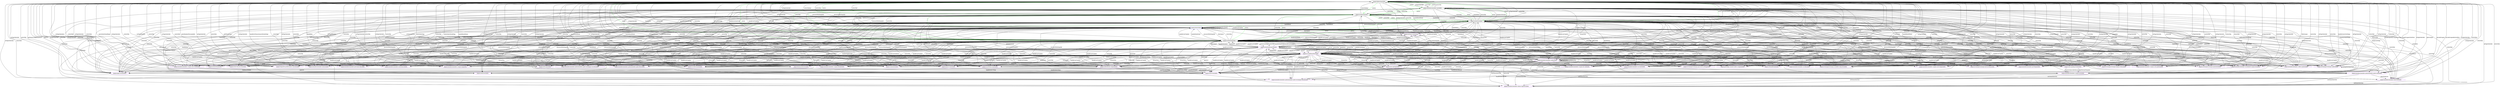 // UI State Transfer Diagram
digraph {
	"/pages/lightshop/index" [label="/pages/lightshop/index"]
	"/pages/member/member-my/index" [label="/pages/member/member-my/index"]
	"/pages/shopmall/index" [label="/pages/shopmall/index"]
	"/pages/orderlist/index" [label="/pages/orderlist/index"]
	"/pages/home/index" [label="/pages/home/index" color=blue shape=rectangle]
	"/pages/orderfood/index" [label="/pages/orderfood/index"]
	"/pages/webview/index" [label="/pages/webview/index" color=purple]
	"/pages/baxia/webview/index" [label="/pages/baxia/webview/index" color=purple]
	"/pages/page-result/index" [label="/pages/page-result/index" color=purple]
	"/pages/comment/index" [label="/pages/comment/index" color=purple]
	"/pages/user-paying-result/index" [label="/pages/user-paying-result/index" color=purple]
	"/pages/orderdetail-coupon/index" [label="/pages/orderdetail-coupon/index" color=purple]
	"/pages/member/member-coupon-bag/index" [label="/pages/member/member-coupon-bag/index" color=purple]
	"/pages/member/member-about/index" [label="/pages/member/member-about/index" color=purple]
	"/pages/member/member-account/index" [label="/pages/member/member-account/index" color=purple]
	"/pages/member/member-assistance/index" [label="/pages/member/member-assistance/index" color=purple]
	"/pages/member/member-coupon-detail/index" [label="/pages/member/member-coupon-detail/index" color=purple]
	"/pages/member/member-coupon-list/index" [label="/pages/member/member-coupon-list/index" color=purple]
	"/pages/member/member-coupon-list-all/index" [label="/pages/member/member-coupon-list-all/index" color=purple]
	"/pages/member/member-eleme-register/index" [label="/pages/member/member-eleme-register/index" color=purple]
	"/pages/member/member-index/index" [label="/pages/member/member-index/index" color=purple]
	"/pages/member/member-item-list/index" [label="/pages/member/member-item-list/index" color=purple]
	"/pages/member/member-personal-info/index" [label="/pages/member/member-personal-info/index" color=purple]
	"/pages/member/member-point/member-point-exchange-detail/index" [label="/pages/member/member-point/member-point-exchange-detail/index" color=purple]
	"/pages/member/member-point/member-point-exchange-records/index" [label="/pages/member/member-point/member-point-exchange-records/index" color=purple]
	"/pages/member/member-point/member-point-flow/index" [label="/pages/member/member-point/member-point-flow/index" color=purple]
	"/pages/member/member-point/member-point-mall/index" [label="/pages/member/member-point/member-point-mall/index" color=purple]
	"/pages/member/member-privilege/index" [label="/pages/member/member-privilege/index" color=purple]
	"/pages/member/member-rectify/index" [label="/pages/member/member-rectify/index" color=purple]
	"/pages/member/member-unclaimed-coupon-list/index" [label="/pages/member/member-unclaimed-coupon-list/index" color=purple]
	"/pages/member/member-coupon-suit-shops/index" [label="/pages/member/member-coupon-suit-shops/index" color=purple]
	"/pages/member/member-coupon-suit-goods/index" [label="/pages/member/member-coupon-suit-goods/index" color=purple]
	"/pages/member/member-coupon-one-click/index" [label="/pages/member/member-coupon-one-click/index" color=purple]
	"/pages/member/member-collect-point/index" [label="/pages/member/member-collect-point/index" color=purple]
	"/pages/recharge/recharge-available-shop-list/index" [label="/pages/recharge/recharge-available-shop-list/index" color=purple]
	"/pages/recharge/recharge-balance-flow/index" [label="/pages/recharge/recharge-balance-flow/index" color=purple]
	"/pages/recharge/recharge-instructions/index" [label="/pages/recharge/recharge-instructions/index" color=purple]
	"/pages/recharge/recharge-password-setting/index" [label="/pages/recharge/recharge-password-setting/index" color=purple]
	"/pages/recharge/recharge-payment/index" [label="/pages/recharge/recharge-payment/index" color=purple]
	"/pages/recharge/recharge-wallet/index" [label="/pages/recharge/recharge-wallet/index" color=purple]
	"/pages/privilege-consult-select-coupon/index" [label="/pages/privilege-consult-select-coupon/index" color=purple]
	"/pages/refunddetail/index" [label="/pages/refunddetail/index" color=purple]
	"/pages/orderdetail/index" [label="/pages/orderdetail/index" color=purple]
	"/pages/store-list/index" [label="/pages/store-list/index" color=purple]
	"/pages/store-list/city-list/index" [label="/pages/store-list/city-list/index" color=purple]
	"/pages/tripartite-preferential-consult/index" [label="/pages/tripartite-preferential-consult/index" color=purple]
	"/pages/payaccount/index" [label="/pages/payaccount/index" color=purple]
	"/pages/zccomfirmorder/index" [label="/pages/zccomfirmorder/index" color=purple]
	"/pages/zcordercheck/index" [label="/pages/zcordercheck/index" color=purple]
	"/pages/orderfood/search/index" [label="/pages/orderfood/search/index" color=purple]
	"/pages/settleaccount/index" [label="/pages/settleaccount/index" color=purple]
	"/pages/zcsettleaccount/index" [label="/pages/zcsettleaccount/index" color=purple]
	"/pages/user-paying/index" [label="/pages/user-paying/index" color=purple]
	"/pages/welcome/index" [label="/pages/welcome/index" color=purple]
	"/pages/lightshop/index" -> "/pages/orderfood/index" [label=switch color=green]
	"/pages/lightshop/index" -> "/pages/shopmall/index" [label=switch color=green]
	"/pages/lightshop/index" -> "/pages/orderlist/index" [label=switch color=green]
	"/pages/lightshop/index" -> "/pages/member/member-my/index" [label=switch color=green]
	"/pages/orderfood/index" -> "/pages/lightshop/index" [label=switch color=green]
	"/pages/orderfood/index" -> "/pages/shopmall/index" [label=switch color=green]
	"/pages/orderfood/index" -> "/pages/orderlist/index" [label=switch color=green]
	"/pages/orderfood/index" -> "/pages/member/member-my/index" [label=switch color=green]
	"/pages/shopmall/index" -> "/pages/lightshop/index" [label=switch color=green]
	"/pages/shopmall/index" -> "/pages/orderfood/index" [label=switch color=green]
	"/pages/shopmall/index" -> "/pages/orderlist/index" [label=switch color=green]
	"/pages/shopmall/index" -> "/pages/member/member-my/index" [label=switch color=green]
	"/pages/orderlist/index" -> "/pages/lightshop/index" [label=switch color=green]
	"/pages/orderlist/index" -> "/pages/orderfood/index" [label=switch color=green]
	"/pages/orderlist/index" -> "/pages/shopmall/index" [label=switch color=green]
	"/pages/orderlist/index" -> "/pages/member/member-my/index" [label=switch color=green]
	"/pages/member/member-my/index" -> "/pages/lightshop/index" [label=switch color=green]
	"/pages/member/member-my/index" -> "/pages/orderfood/index" [label=switch color=green]
	"/pages/member/member-my/index" -> "/pages/shopmall/index" [label=switch color=green]
	"/pages/member/member-my/index" -> "/pages/orderlist/index" [label=switch color=green]
	"/pages/home/index" -> "/pages/lightshop/index" [label=processWithShopInfo]
	"/pages/home/index" -> "/pages/page-result/index" [label=initVersionCompare]
	"/pages/home/index" -> "/pages/page-result/index" [label=startRender]
	"/pages/home/index" -> "/pages/member/member-coupon-suit-goods/index" [label=processWithShopInfo]
	"/pages/home/index" -> "/pages/member/member-about/index" [label=processWithShopInfo]
	"/pages/home/index" -> "/pages/store-list/index" [label=processWithShopInfo]
	"/pages/home/index" -> "/pages/member/member-coupon-one-click/index" [label=processWithShopInfo]
	"/pages/home/index" -> "/pages/recharge/recharge-wallet/index" [label=processWithShopInfo]
	"/pages/home/index" -> "/pages/member/member-coupon-detail/index" [label=processWithShopInfo]
	"/pages/home/index" -> "/pages/member/member-rectify/index" [label=processWithShopInfo]
	"/pages/home/index" -> "/pages/member/member-point/member-point-exchange-detail/index" [label=processWithShopInfo]
	"/pages/home/index" -> "/pages/zcordercheck/index" [label=processWithShopInfo]
	"/pages/home/index" -> "/pages/shopmall/index" [label=processWithShopInfo]
	"/pages/home/index" -> "/pages/baxia/webview/index" [label=processWithShopInfo]
	"/pages/home/index" -> "/pages/webview/index" [label=processWithShopInfo]
	"/pages/home/index" -> "/pages/comment/index" [label=processWithShopInfo]
	"/pages/home/index" -> "/pages/store-list/city-list/index" [label=processWithShopInfo]
	"/pages/home/index" -> "/pages/orderlist/index" [label=processWithShopInfo]
	"/pages/home/index" -> "/pages/payaccount/index" [label=processWithShopInfo]
	"/pages/home/index" -> "/pages/welcome/index" [label=processWithShopInfo]
	"/pages/home/index" -> "/pages/privilege-consult-select-coupon/index" [label=processWithShopInfo]
	"/pages/home/index" -> "/pages/member/member-coupon-list/index" [label=processWithShopInfo]
	"/pages/home/index" -> "/pages/recharge/recharge-balance-flow/index" [label=processWithShopInfo]
	"/pages/home/index" -> "/pages/member/member-coupon-suit-shops/index" [label=processWithShopInfo]
	"/pages/home/index" -> "/pages/lightshop/index" [label=processWithShopInfo]
	"/pages/home/index" -> "/pages/member/member-personal-info/index" [label=processWithShopInfo]
	"/pages/home/index" -> "/pages/member/member-index/index" [label=processWithShopInfo]
	"/pages/home/index" -> "/pages/recharge/recharge-payment/index" [label=processWithShopInfo]
	"/pages/home/index" -> "/pages/page-result/index" [label=processWithShopInfo]
	"/pages/home/index" -> "/pages/zccomfirmorder/index" [label=processWithShopInfo]
	"/pages/home/index" -> "/pages/member/member-assistance/index" [label=processWithShopInfo]
	"/pages/home/index" -> "/pages/home/index" [label=processWithShopInfo]
	"/pages/home/index" -> "/pages/member/member-point/member-point-mall/index" [label=processWithShopInfo]
	"/pages/home/index" -> "/pages/member/member-point/member-point-flow/index" [label=processWithShopInfo]
	"/pages/home/index" -> "/pages/refunddetail/index" [label=processWithShopInfo]
	"/pages/home/index" -> "/pages/member/member-coupon-list-all/index" [label=processWithShopInfo]
	"/pages/home/index" -> "/pages/member/member-coupon-bag/index" [label=processWithShopInfo]
	"/pages/home/index" -> "/pages/member/member-privilege/index" [label=processWithShopInfo]
	"/pages/home/index" -> "/pages/member/member-eleme-register/index" [label=processWithShopInfo]
	"/pages/home/index" -> "/pages/zcsettleaccount/index" [label=processWithShopInfo]
	"/pages/home/index" -> "/pages/member/member-point/member-point-exchange-records/index" [label=processWithShopInfo]
	"/pages/home/index" -> "/pages/member/member-account/index" [label=processWithShopInfo]
	"/pages/home/index" -> "/pages/orderfood/index" [label=processWithShopInfo]
	"/pages/home/index" -> "/pages/recharge/recharge-available-shop-list/index" [label=processWithShopInfo]
	"/pages/home/index" -> "/pages/orderfood/search/index" [label=processWithShopInfo]
	"/pages/home/index" -> "/pages/orderdetail-coupon/index" [label=processWithShopInfo]
	"/pages/home/index" -> "/pages/recharge/recharge-password-setting/index" [label=processWithShopInfo]
	"/pages/home/index" -> "/pages/orderdetail/index" [label=processWithShopInfo]
	"/pages/home/index" -> "/pages/member/member-my/index" [label=processWithShopInfo]
	"/pages/home/index" -> "/pages/member/member-unclaimed-coupon-list/index" [label=processWithShopInfo]
	"/pages/home/index" -> "/pages/member/member-collect-point/index" [label=processWithShopInfo]
	"/pages/home/index" -> "/pages/tripartite-preferential-consult/index" [label=processWithShopInfo]
	"/pages/home/index" -> "/pages/recharge/recharge-instructions/index" [label=processWithShopInfo]
	"/pages/home/index" -> "/pages/member/member-item-list/index" [label=processWithShopInfo]
	"/pages/home/index" -> "/pages/settleaccount/index" [label=processWithShopInfo]
	"/pages/home/index" -> "/pages/user-paying/index" [label=processWithShopInfo]
	"/pages/home/index" -> "/pages/user-paying-result/index" [label=processWithShopInfo]
	"/pages/home/index" -> "/pages/page-result/index" [label=initLoadInfo]
	"/pages/home/index" -> "/pages/page-result/index" [label=beforeProcessWithShopInfo]
	"/pages/home/index" -> "/pages/zcordercheck/index" [label=processWithShopInfo]
	"/pages/home/index" -> "/pages/home/index" [label=startRender]
	"/pages/home/index" -> "/pages/store-list/index" [label=gotoStoreListPage]
	"/pages/home/index" -> "/pages/webview/index" [label=jumpToAgreement]
	"/pages/home/index" -> "/pages/store-list/index" [label=beforeProcessWithShopInfo]
	"/pages/home/index" -> "/pages/home/index" [label=initLoadInfo]
	"/pages/lightshop/index" -> "/pages/member/member-assistance/index" [label=getPhoneAuth]
	"/pages/lightshop/index" -> "/pages/member/member-index/index" [label=gotoMemberIndex]
	"/pages/lightshop/index" -> "/pages/webview/index" [label=openUrl]
	"/pages/lightshop/index" -> "/pages/member/member-personal-info/index" [label=gotoMemberPersonalInfo]
	"/pages/lightshop/index" -> "/pages/lightshop/index" [label=getHomeConfigDataFetch]
	"/pages/lightshop/index" -> "/pages/member/member-coupon-list/index" [label=singalCouponClickView]
	"/pages/lightshop/index" -> "/pages/orderdetail/index" [label=gotoOrderDetailPage]
	"/pages/lightshop/index" -> "/pages/member/member-collect-point/index" [label=handleGoActivityPage]
	"/pages/lightshop/index" -> "/pages/member/member-coupon-suit-goods/index" [label=onTapOrderInfo]
	"/pages/lightshop/index" -> "/pages/member/member-about/index" [label=onTapOrderInfo]
	"/pages/lightshop/index" -> "/pages/store-list/index" [label=onTapOrderInfo]
	"/pages/lightshop/index" -> "/pages/member/member-coupon-one-click/index" [label=onTapOrderInfo]
	"/pages/lightshop/index" -> "/pages/recharge/recharge-wallet/index" [label=onTapOrderInfo]
	"/pages/lightshop/index" -> "/pages/member/member-coupon-detail/index" [label=onTapOrderInfo]
	"/pages/lightshop/index" -> "/pages/member/member-rectify/index" [label=onTapOrderInfo]
	"/pages/lightshop/index" -> "/pages/member/member-point/member-point-exchange-detail/index" [label=onTapOrderInfo]
	"/pages/lightshop/index" -> "/pages/zcordercheck/index" [label=onTapOrderInfo]
	"/pages/lightshop/index" -> "/pages/shopmall/index" [label=onTapOrderInfo]
	"/pages/lightshop/index" -> "/pages/baxia/webview/index" [label=onTapOrderInfo]
	"/pages/lightshop/index" -> "/pages/webview/index" [label=onTapOrderInfo]
	"/pages/lightshop/index" -> "/pages/comment/index" [label=onTapOrderInfo]
	"/pages/lightshop/index" -> "/pages/store-list/city-list/index" [label=onTapOrderInfo]
	"/pages/lightshop/index" -> "/pages/orderlist/index" [label=onTapOrderInfo]
	"/pages/lightshop/index" -> "/pages/payaccount/index" [label=onTapOrderInfo]
	"/pages/lightshop/index" -> "/pages/welcome/index" [label=onTapOrderInfo]
	"/pages/lightshop/index" -> "/pages/privilege-consult-select-coupon/index" [label=onTapOrderInfo]
	"/pages/lightshop/index" -> "/pages/member/member-coupon-list/index" [label=onTapOrderInfo]
	"/pages/lightshop/index" -> "/pages/recharge/recharge-balance-flow/index" [label=onTapOrderInfo]
	"/pages/lightshop/index" -> "/pages/member/member-coupon-suit-shops/index" [label=onTapOrderInfo]
	"/pages/lightshop/index" -> "/pages/lightshop/index" [label=onTapOrderInfo]
	"/pages/lightshop/index" -> "/pages/member/member-personal-info/index" [label=onTapOrderInfo]
	"/pages/lightshop/index" -> "/pages/member/member-index/index" [label=onTapOrderInfo]
	"/pages/lightshop/index" -> "/pages/recharge/recharge-payment/index" [label=onTapOrderInfo]
	"/pages/lightshop/index" -> "/pages/page-result/index" [label=onTapOrderInfo]
	"/pages/lightshop/index" -> "/pages/zccomfirmorder/index" [label=onTapOrderInfo]
	"/pages/lightshop/index" -> "/pages/member/member-assistance/index" [label=onTapOrderInfo]
	"/pages/lightshop/index" -> "/pages/home/index" [label=onTapOrderInfo]
	"/pages/lightshop/index" -> "/pages/member/member-point/member-point-mall/index" [label=onTapOrderInfo]
	"/pages/lightshop/index" -> "/pages/member/member-point/member-point-flow/index" [label=onTapOrderInfo]
	"/pages/lightshop/index" -> "/pages/refunddetail/index" [label=onTapOrderInfo]
	"/pages/lightshop/index" -> "/pages/member/member-coupon-list-all/index" [label=onTapOrderInfo]
	"/pages/lightshop/index" -> "/pages/member/member-coupon-bag/index" [label=onTapOrderInfo]
	"/pages/lightshop/index" -> "/pages/member/member-privilege/index" [label=onTapOrderInfo]
	"/pages/lightshop/index" -> "/pages/member/member-eleme-register/index" [label=onTapOrderInfo]
	"/pages/lightshop/index" -> "/pages/zcsettleaccount/index" [label=onTapOrderInfo]
	"/pages/lightshop/index" -> "/pages/member/member-point/member-point-exchange-records/index" [label=onTapOrderInfo]
	"/pages/lightshop/index" -> "/pages/member/member-account/index" [label=onTapOrderInfo]
	"/pages/lightshop/index" -> "/pages/orderfood/index" [label=onTapOrderInfo]
	"/pages/lightshop/index" -> "/pages/recharge/recharge-available-shop-list/index" [label=onTapOrderInfo]
	"/pages/lightshop/index" -> "/pages/orderfood/search/index" [label=onTapOrderInfo]
	"/pages/lightshop/index" -> "/pages/orderdetail-coupon/index" [label=onTapOrderInfo]
	"/pages/lightshop/index" -> "/pages/recharge/recharge-password-setting/index" [label=onTapOrderInfo]
	"/pages/lightshop/index" -> "/pages/orderdetail/index" [label=onTapOrderInfo]
	"/pages/lightshop/index" -> "/pages/member/member-my/index" [label=onTapOrderInfo]
	"/pages/lightshop/index" -> "/pages/member/member-unclaimed-coupon-list/index" [label=onTapOrderInfo]
	"/pages/lightshop/index" -> "/pages/member/member-collect-point/index" [label=onTapOrderInfo]
	"/pages/lightshop/index" -> "/pages/tripartite-preferential-consult/index" [label=onTapOrderInfo]
	"/pages/lightshop/index" -> "/pages/recharge/recharge-instructions/index" [label=onTapOrderInfo]
	"/pages/lightshop/index" -> "/pages/member/member-item-list/index" [label=onTapOrderInfo]
	"/pages/lightshop/index" -> "/pages/settleaccount/index" [label=onTapOrderInfo]
	"/pages/lightshop/index" -> "/pages/user-paying/index" [label=onTapOrderInfo]
	"/pages/lightshop/index" -> "/pages/user-paying-result/index" [label=onTapOrderInfo]
	"/pages/lightshop/index" -> "/pages/shopmall/index" [label=switchTabbar]
	"/pages/lightshop/index" -> "/pages/lightshop/index" [label=handleReAuthGeo]
	"/pages/lightshop/index" -> "/pages/recharge/recharge-payment/index" [label=toRecharge]
	"/pages/lightshop/index" -> "/pages/member/member-coupon-list/index" [label=gotoCoupon]
	"/pages/lightshop/index" -> "/pages/orderfood/index" [label=handleUse]
	"/pages/lightshop/index" -> "/pages/member/member-coupon-list/index" [label=goLookCoupon]
	"/pages/lightshop/index" -> "/pages/member/member-coupon-list/index" [label=goLookCouponByGetAfter]
	"/pages/lightshop/index" -> "/pages/member/member-index/index" [label=gotoMemberJoin]
	"/pages/lightshop/index" -> "/pages/orderfood/index" [label=onTapOrder]
	"/pages/lightshop/index" -> "/pages/orderfood/index" [label=parseDishDataBefore]
	"/pages/lightshop/index" -> "/pages/zcordercheck/index" [label=gotoOrderPage]
	"/pages/lightshop/index" -> "/pages/member/member-assistance/index" [label=handleGoToAssistanceDetailsPage]
	"/pages/lightshop/index" -> "/pages/lightshop/index" [label=switchTabbar]
	"/pages/lightshop/index" -> "/pages/member/member-coupon-suit-goods/index" [label=switchTab]
	"/pages/lightshop/index" -> "/pages/member/member-about/index" [label=switchTab]
	"/pages/lightshop/index" -> "/pages/store-list/index" [label=switchTab]
	"/pages/lightshop/index" -> "/pages/member/member-coupon-one-click/index" [label=switchTab]
	"/pages/lightshop/index" -> "/pages/recharge/recharge-wallet/index" [label=switchTab]
	"/pages/lightshop/index" -> "/pages/member/member-coupon-detail/index" [label=switchTab]
	"/pages/lightshop/index" -> "/pages/member/member-rectify/index" [label=switchTab]
	"/pages/lightshop/index" -> "/pages/member/member-point/member-point-exchange-detail/index" [label=switchTab]
	"/pages/lightshop/index" -> "/pages/zcordercheck/index" [label=switchTab]
	"/pages/lightshop/index" -> "/pages/shopmall/index" [label=switchTab]
	"/pages/lightshop/index" -> "/pages/baxia/webview/index" [label=switchTab]
	"/pages/lightshop/index" -> "/pages/webview/index" [label=switchTab]
	"/pages/lightshop/index" -> "/pages/comment/index" [label=switchTab]
	"/pages/lightshop/index" -> "/pages/store-list/city-list/index" [label=switchTab]
	"/pages/lightshop/index" -> "/pages/orderlist/index" [label=switchTab]
	"/pages/lightshop/index" -> "/pages/payaccount/index" [label=switchTab]
	"/pages/lightshop/index" -> "/pages/welcome/index" [label=switchTab]
	"/pages/lightshop/index" -> "/pages/privilege-consult-select-coupon/index" [label=switchTab]
	"/pages/lightshop/index" -> "/pages/member/member-coupon-list/index" [label=switchTab]
	"/pages/lightshop/index" -> "/pages/recharge/recharge-balance-flow/index" [label=switchTab]
	"/pages/lightshop/index" -> "/pages/member/member-coupon-suit-shops/index" [label=switchTab]
	"/pages/lightshop/index" -> "/pages/lightshop/index" [label=switchTab]
	"/pages/lightshop/index" -> "/pages/member/member-personal-info/index" [label=switchTab]
	"/pages/lightshop/index" -> "/pages/member/member-index/index" [label=switchTab]
	"/pages/lightshop/index" -> "/pages/recharge/recharge-payment/index" [label=switchTab]
	"/pages/lightshop/index" -> "/pages/page-result/index" [label=switchTab]
	"/pages/lightshop/index" -> "/pages/zccomfirmorder/index" [label=switchTab]
	"/pages/lightshop/index" -> "/pages/member/member-assistance/index" [label=switchTab]
	"/pages/lightshop/index" -> "/pages/home/index" [label=switchTab]
	"/pages/lightshop/index" -> "/pages/member/member-point/member-point-mall/index" [label=switchTab]
	"/pages/lightshop/index" -> "/pages/member/member-point/member-point-flow/index" [label=switchTab]
	"/pages/lightshop/index" -> "/pages/refunddetail/index" [label=switchTab]
	"/pages/lightshop/index" -> "/pages/member/member-coupon-list-all/index" [label=switchTab]
	"/pages/lightshop/index" -> "/pages/member/member-coupon-bag/index" [label=switchTab]
	"/pages/lightshop/index" -> "/pages/member/member-privilege/index" [label=switchTab]
	"/pages/lightshop/index" -> "/pages/member/member-eleme-register/index" [label=switchTab]
	"/pages/lightshop/index" -> "/pages/zcsettleaccount/index" [label=switchTab]
	"/pages/lightshop/index" -> "/pages/member/member-point/member-point-exchange-records/index" [label=switchTab]
	"/pages/lightshop/index" -> "/pages/member/member-account/index" [label=switchTab]
	"/pages/lightshop/index" -> "/pages/orderfood/index" [label=switchTab]
	"/pages/lightshop/index" -> "/pages/recharge/recharge-available-shop-list/index" [label=switchTab]
	"/pages/lightshop/index" -> "/pages/orderfood/search/index" [label=switchTab]
	"/pages/lightshop/index" -> "/pages/orderdetail-coupon/index" [label=switchTab]
	"/pages/lightshop/index" -> "/pages/recharge/recharge-password-setting/index" [label=switchTab]
	"/pages/lightshop/index" -> "/pages/orderdetail/index" [label=switchTab]
	"/pages/lightshop/index" -> "/pages/member/member-my/index" [label=switchTab]
	"/pages/lightshop/index" -> "/pages/member/member-unclaimed-coupon-list/index" [label=switchTab]
	"/pages/lightshop/index" -> "/pages/member/member-collect-point/index" [label=switchTab]
	"/pages/lightshop/index" -> "/pages/tripartite-preferential-consult/index" [label=switchTab]
	"/pages/lightshop/index" -> "/pages/recharge/recharge-instructions/index" [label=switchTab]
	"/pages/lightshop/index" -> "/pages/member/member-item-list/index" [label=switchTab]
	"/pages/lightshop/index" -> "/pages/settleaccount/index" [label=switchTab]
	"/pages/lightshop/index" -> "/pages/user-paying/index" [label=switchTab]
	"/pages/lightshop/index" -> "/pages/user-paying-result/index" [label=switchTab]
	"/pages/lightshop/index" -> "/pages/member/member-coupon-list/index" [label=handleOpenMyCouponListPage]
	"/pages/lightshop/index" -> "/pages/page-result/index" [label=getHomeConfigDataFetch]
	"/pages/lightshop/index" -> "/pages/zcordercheck/index" [label=gotoOrderDetailPage]
	"/pages/lightshop/index" -> "/pages/orderfood/index" [label=gotoOrderPage]
	"/pages/lightshop/index" -> "/pages/store-list/index" [label=gotoShopList]
	"/pages/lightshop/index" -> "/pages/member/member-coupon-bag/index" [label=handleBuy]
	"/pages/lightshop/index" -> "/pages/orderfood/index" [label=handleGoOrderFood]
	"/pages/orderfood/index" -> "/pages/settleaccount/index" [label=navigateToSettleAccount]
	"/pages/orderfood/index" -> "/pages/orderfood/index" [label=handleSkuDetail]
	"/pages/orderfood/index" -> "/pages/orderfood/index" [label=refresh]
	"/pages/orderfood/index" -> "/pages/webview/index" [label=openUrl]
	"/pages/orderfood/index" -> "/pages/store-list/index" [label=handleSelectShop]
	"/pages/orderfood/index" -> "/pages/member/member-coupon-suit-goods/index" [label=handleCartUpdate]
	"/pages/orderfood/index" -> "/pages/member/member-about/index" [label=handleCartUpdate]
	"/pages/orderfood/index" -> "/pages/store-list/index" [label=handleCartUpdate]
	"/pages/orderfood/index" -> "/pages/member/member-coupon-one-click/index" [label=handleCartUpdate]
	"/pages/orderfood/index" -> "/pages/recharge/recharge-wallet/index" [label=handleCartUpdate]
	"/pages/orderfood/index" -> "/pages/member/member-coupon-detail/index" [label=handleCartUpdate]
	"/pages/orderfood/index" -> "/pages/member/member-rectify/index" [label=handleCartUpdate]
	"/pages/orderfood/index" -> "/pages/member/member-point/member-point-exchange-detail/index" [label=handleCartUpdate]
	"/pages/orderfood/index" -> "/pages/zcordercheck/index" [label=handleCartUpdate]
	"/pages/orderfood/index" -> "/pages/shopmall/index" [label=handleCartUpdate]
	"/pages/orderfood/index" -> "/pages/baxia/webview/index" [label=handleCartUpdate]
	"/pages/orderfood/index" -> "/pages/webview/index" [label=handleCartUpdate]
	"/pages/orderfood/index" -> "/pages/comment/index" [label=handleCartUpdate]
	"/pages/orderfood/index" -> "/pages/store-list/city-list/index" [label=handleCartUpdate]
	"/pages/orderfood/index" -> "/pages/orderlist/index" [label=handleCartUpdate]
	"/pages/orderfood/index" -> "/pages/payaccount/index" [label=handleCartUpdate]
	"/pages/orderfood/index" -> "/pages/welcome/index" [label=handleCartUpdate]
	"/pages/orderfood/index" -> "/pages/privilege-consult-select-coupon/index" [label=handleCartUpdate]
	"/pages/orderfood/index" -> "/pages/member/member-coupon-list/index" [label=handleCartUpdate]
	"/pages/orderfood/index" -> "/pages/recharge/recharge-balance-flow/index" [label=handleCartUpdate]
	"/pages/orderfood/index" -> "/pages/member/member-coupon-suit-shops/index" [label=handleCartUpdate]
	"/pages/orderfood/index" -> "/pages/lightshop/index" [label=handleCartUpdate]
	"/pages/orderfood/index" -> "/pages/member/member-personal-info/index" [label=handleCartUpdate]
	"/pages/orderfood/index" -> "/pages/member/member-index/index" [label=handleCartUpdate]
	"/pages/orderfood/index" -> "/pages/recharge/recharge-payment/index" [label=handleCartUpdate]
	"/pages/orderfood/index" -> "/pages/page-result/index" [label=handleCartUpdate]
	"/pages/orderfood/index" -> "/pages/zccomfirmorder/index" [label=handleCartUpdate]
	"/pages/orderfood/index" -> "/pages/member/member-assistance/index" [label=handleCartUpdate]
	"/pages/orderfood/index" -> "/pages/home/index" [label=handleCartUpdate]
	"/pages/orderfood/index" -> "/pages/member/member-point/member-point-mall/index" [label=handleCartUpdate]
	"/pages/orderfood/index" -> "/pages/member/member-point/member-point-flow/index" [label=handleCartUpdate]
	"/pages/orderfood/index" -> "/pages/refunddetail/index" [label=handleCartUpdate]
	"/pages/orderfood/index" -> "/pages/member/member-coupon-list-all/index" [label=handleCartUpdate]
	"/pages/orderfood/index" -> "/pages/member/member-coupon-bag/index" [label=handleCartUpdate]
	"/pages/orderfood/index" -> "/pages/member/member-privilege/index" [label=handleCartUpdate]
	"/pages/orderfood/index" -> "/pages/member/member-eleme-register/index" [label=handleCartUpdate]
	"/pages/orderfood/index" -> "/pages/zcsettleaccount/index" [label=handleCartUpdate]
	"/pages/orderfood/index" -> "/pages/member/member-point/member-point-exchange-records/index" [label=handleCartUpdate]
	"/pages/orderfood/index" -> "/pages/member/member-account/index" [label=handleCartUpdate]
	"/pages/orderfood/index" -> "/pages/orderfood/index" [label=handleCartUpdate]
	"/pages/orderfood/index" -> "/pages/recharge/recharge-available-shop-list/index" [label=handleCartUpdate]
	"/pages/orderfood/index" -> "/pages/orderfood/search/index" [label=handleCartUpdate]
	"/pages/orderfood/index" -> "/pages/orderdetail-coupon/index" [label=handleCartUpdate]
	"/pages/orderfood/index" -> "/pages/recharge/recharge-password-setting/index" [label=handleCartUpdate]
	"/pages/orderfood/index" -> "/pages/orderdetail/index" [label=handleCartUpdate]
	"/pages/orderfood/index" -> "/pages/member/member-my/index" [label=handleCartUpdate]
	"/pages/orderfood/index" -> "/pages/member/member-unclaimed-coupon-list/index" [label=handleCartUpdate]
	"/pages/orderfood/index" -> "/pages/member/member-collect-point/index" [label=handleCartUpdate]
	"/pages/orderfood/index" -> "/pages/tripartite-preferential-consult/index" [label=handleCartUpdate]
	"/pages/orderfood/index" -> "/pages/recharge/recharge-instructions/index" [label=handleCartUpdate]
	"/pages/orderfood/index" -> "/pages/member/member-item-list/index" [label=handleCartUpdate]
	"/pages/orderfood/index" -> "/pages/settleaccount/index" [label=handleCartUpdate]
	"/pages/orderfood/index" -> "/pages/user-paying/index" [label=handleCartUpdate]
	"/pages/orderfood/index" -> "/pages/user-paying-result/index" [label=handleCartUpdate]
	"/pages/orderfood/index" -> "/pages/zccomfirmorder/index" [label=handelCartOrdered]
	"/pages/orderfood/index" -> "/pages/zccomfirmorder/index" [label=succes]
	"/pages/orderfood/index" -> "/pages/member/member-coupon-list/index" [label=handleToCouponCard]
	"/pages/orderfood/index" -> "/pages/member/member-coupon-list/index" [label=handleGetCoupon]
	"/pages/orderfood/index" -> "/pages/home/index" [label=showSpecs]
	"/pages/orderfood/index" -> "/pages/orderfood/search/index" [label=goToSearchPage]
	"/pages/orderfood/index" -> "/pages/zcordercheck/index" [label=handleToggleOrder]
	"/pages/orderfood/index" -> "/pages/store-list/index" [label=chooseOther]
	"/pages/orderfood/index" -> "/pages/member/member-coupon-list/index" [label=jumpToCouponListPage]
	"/pages/orderfood/index" -> "/pages/orderfood/index" [label=showSpecs]
	"/pages/orderfood/index" -> "/pages/orderfood/index" [label=handleToSubmit]
	"/pages/orderfood/index" -> "/pages/member/member-coupon-suit-goods/index" [label=switchTab]
	"/pages/orderfood/index" -> "/pages/member/member-about/index" [label=switchTab]
	"/pages/orderfood/index" -> "/pages/store-list/index" [label=switchTab]
	"/pages/orderfood/index" -> "/pages/member/member-coupon-one-click/index" [label=switchTab]
	"/pages/orderfood/index" -> "/pages/recharge/recharge-wallet/index" [label=switchTab]
	"/pages/orderfood/index" -> "/pages/member/member-coupon-detail/index" [label=switchTab]
	"/pages/orderfood/index" -> "/pages/member/member-rectify/index" [label=switchTab]
	"/pages/orderfood/index" -> "/pages/member/member-point/member-point-exchange-detail/index" [label=switchTab]
	"/pages/orderfood/index" -> "/pages/zcordercheck/index" [label=switchTab]
	"/pages/orderfood/index" -> "/pages/shopmall/index" [label=switchTab]
	"/pages/orderfood/index" -> "/pages/baxia/webview/index" [label=switchTab]
	"/pages/orderfood/index" -> "/pages/webview/index" [label=switchTab]
	"/pages/orderfood/index" -> "/pages/comment/index" [label=switchTab]
	"/pages/orderfood/index" -> "/pages/store-list/city-list/index" [label=switchTab]
	"/pages/orderfood/index" -> "/pages/orderlist/index" [label=switchTab]
	"/pages/orderfood/index" -> "/pages/payaccount/index" [label=switchTab]
	"/pages/orderfood/index" -> "/pages/welcome/index" [label=switchTab]
	"/pages/orderfood/index" -> "/pages/privilege-consult-select-coupon/index" [label=switchTab]
	"/pages/orderfood/index" -> "/pages/member/member-coupon-list/index" [label=switchTab]
	"/pages/orderfood/index" -> "/pages/recharge/recharge-balance-flow/index" [label=switchTab]
	"/pages/orderfood/index" -> "/pages/member/member-coupon-suit-shops/index" [label=switchTab]
	"/pages/orderfood/index" -> "/pages/lightshop/index" [label=switchTab]
	"/pages/orderfood/index" -> "/pages/member/member-personal-info/index" [label=switchTab]
	"/pages/orderfood/index" -> "/pages/member/member-index/index" [label=switchTab]
	"/pages/orderfood/index" -> "/pages/recharge/recharge-payment/index" [label=switchTab]
	"/pages/orderfood/index" -> "/pages/page-result/index" [label=switchTab]
	"/pages/orderfood/index" -> "/pages/zccomfirmorder/index" [label=switchTab]
	"/pages/orderfood/index" -> "/pages/member/member-assistance/index" [label=switchTab]
	"/pages/orderfood/index" -> "/pages/home/index" [label=switchTab]
	"/pages/orderfood/index" -> "/pages/member/member-point/member-point-mall/index" [label=switchTab]
	"/pages/orderfood/index" -> "/pages/member/member-point/member-point-flow/index" [label=switchTab]
	"/pages/orderfood/index" -> "/pages/refunddetail/index" [label=switchTab]
	"/pages/orderfood/index" -> "/pages/member/member-coupon-list-all/index" [label=switchTab]
	"/pages/orderfood/index" -> "/pages/member/member-coupon-bag/index" [label=switchTab]
	"/pages/orderfood/index" -> "/pages/member/member-privilege/index" [label=switchTab]
	"/pages/orderfood/index" -> "/pages/member/member-eleme-register/index" [label=switchTab]
	"/pages/orderfood/index" -> "/pages/zcsettleaccount/index" [label=switchTab]
	"/pages/orderfood/index" -> "/pages/member/member-point/member-point-exchange-records/index" [label=switchTab]
	"/pages/orderfood/index" -> "/pages/member/member-account/index" [label=switchTab]
	"/pages/orderfood/index" -> "/pages/orderfood/index" [label=switchTab]
	"/pages/orderfood/index" -> "/pages/recharge/recharge-available-shop-list/index" [label=switchTab]
	"/pages/orderfood/index" -> "/pages/orderfood/search/index" [label=switchTab]
	"/pages/orderfood/index" -> "/pages/orderdetail-coupon/index" [label=switchTab]
	"/pages/orderfood/index" -> "/pages/recharge/recharge-password-setting/index" [label=switchTab]
	"/pages/orderfood/index" -> "/pages/orderdetail/index" [label=switchTab]
	"/pages/orderfood/index" -> "/pages/member/member-my/index" [label=switchTab]
	"/pages/orderfood/index" -> "/pages/member/member-unclaimed-coupon-list/index" [label=switchTab]
	"/pages/orderfood/index" -> "/pages/member/member-collect-point/index" [label=switchTab]
	"/pages/orderfood/index" -> "/pages/tripartite-preferential-consult/index" [label=switchTab]
	"/pages/orderfood/index" -> "/pages/recharge/recharge-instructions/index" [label=switchTab]
	"/pages/orderfood/index" -> "/pages/member/member-item-list/index" [label=switchTab]
	"/pages/orderfood/index" -> "/pages/settleaccount/index" [label=switchTab]
	"/pages/orderfood/index" -> "/pages/user-paying/index" [label=switchTab]
	"/pages/orderfood/index" -> "/pages/user-paying-result/index" [label=switchTab]
	"/pages/orderfood/index" -> "/pages/zcordercheck/index" [label=handelCartOrdered]
	"/pages/orderfood/index" -> "/pages/home/index" [label=handleSkuDetail]
	"/pages/orderfood/index" -> "/pages/lightshop/index" [label=handleBackHome]
	"/pages/orderfood/index" -> "/pages/orderfood/index" [label=handleOk]
	"/pages/orderfood/index" -> "/pages/orderfood/index" [label=handleCloseSpecs]
	"/pages/orderfood/index" -> "/pages/member/member-coupon-list/index" [label=parseCouponInfo]
	"/pages/orderlist/index" -> "/pages/lightshop/index" [label=goOrderDetail]
	"/pages/orderlist/index" -> "/pages/store-list/index" [label=handleSelectShop]
	"/pages/orderlist/index" -> "/pages/orderfood/index" [label=addMoreFood]
	"/pages/orderlist/index" -> "/pages/zcsettleaccount/index" [label=calcOrder]
	"/pages/orderlist/index" -> "/pages/orderfood/index" [label=handleEmptyButton]
	"/pages/orderlist/index" -> "/pages/zcordercheck/index" [label=goOrderDetail]
	"/pages/orderlist/index" -> "/pages/orderdetail/index" [label=handleOrderStatus]
	"/pages/orderlist/index" -> "/pages/lightshop/index" [label=addMoreFood]
	"/pages/orderlist/index" -> "/pages/member/member-coupon-suit-goods/index" [label=handleBack]
	"/pages/orderlist/index" -> "/pages/member/member-about/index" [label=handleBack]
	"/pages/orderlist/index" -> "/pages/store-list/index" [label=handleBack]
	"/pages/orderlist/index" -> "/pages/member/member-coupon-one-click/index" [label=handleBack]
	"/pages/orderlist/index" -> "/pages/recharge/recharge-wallet/index" [label=handleBack]
	"/pages/orderlist/index" -> "/pages/member/member-coupon-detail/index" [label=handleBack]
	"/pages/orderlist/index" -> "/pages/member/member-rectify/index" [label=handleBack]
	"/pages/orderlist/index" -> "/pages/member/member-point/member-point-exchange-detail/index" [label=handleBack]
	"/pages/orderlist/index" -> "/pages/zcordercheck/index" [label=handleBack]
	"/pages/orderlist/index" -> "/pages/shopmall/index" [label=handleBack]
	"/pages/orderlist/index" -> "/pages/baxia/webview/index" [label=handleBack]
	"/pages/orderlist/index" -> "/pages/webview/index" [label=handleBack]
	"/pages/orderlist/index" -> "/pages/comment/index" [label=handleBack]
	"/pages/orderlist/index" -> "/pages/store-list/city-list/index" [label=handleBack]
	"/pages/orderlist/index" -> "/pages/orderlist/index" [label=handleBack]
	"/pages/orderlist/index" -> "/pages/payaccount/index" [label=handleBack]
	"/pages/orderlist/index" -> "/pages/welcome/index" [label=handleBack]
	"/pages/orderlist/index" -> "/pages/privilege-consult-select-coupon/index" [label=handleBack]
	"/pages/orderlist/index" -> "/pages/member/member-coupon-list/index" [label=handleBack]
	"/pages/orderlist/index" -> "/pages/recharge/recharge-balance-flow/index" [label=handleBack]
	"/pages/orderlist/index" -> "/pages/member/member-coupon-suit-shops/index" [label=handleBack]
	"/pages/orderlist/index" -> "/pages/lightshop/index" [label=handleBack]
	"/pages/orderlist/index" -> "/pages/member/member-personal-info/index" [label=handleBack]
	"/pages/orderlist/index" -> "/pages/member/member-index/index" [label=handleBack]
	"/pages/orderlist/index" -> "/pages/recharge/recharge-payment/index" [label=handleBack]
	"/pages/orderlist/index" -> "/pages/page-result/index" [label=handleBack]
	"/pages/orderlist/index" -> "/pages/zccomfirmorder/index" [label=handleBack]
	"/pages/orderlist/index" -> "/pages/member/member-assistance/index" [label=handleBack]
	"/pages/orderlist/index" -> "/pages/home/index" [label=handleBack]
	"/pages/orderlist/index" -> "/pages/member/member-point/member-point-mall/index" [label=handleBack]
	"/pages/orderlist/index" -> "/pages/member/member-point/member-point-flow/index" [label=handleBack]
	"/pages/orderlist/index" -> "/pages/refunddetail/index" [label=handleBack]
	"/pages/orderlist/index" -> "/pages/member/member-coupon-list-all/index" [label=handleBack]
	"/pages/orderlist/index" -> "/pages/member/member-coupon-bag/index" [label=handleBack]
	"/pages/orderlist/index" -> "/pages/member/member-privilege/index" [label=handleBack]
	"/pages/orderlist/index" -> "/pages/member/member-eleme-register/index" [label=handleBack]
	"/pages/orderlist/index" -> "/pages/zcsettleaccount/index" [label=handleBack]
	"/pages/orderlist/index" -> "/pages/member/member-point/member-point-exchange-records/index" [label=handleBack]
	"/pages/orderlist/index" -> "/pages/member/member-account/index" [label=handleBack]
	"/pages/orderlist/index" -> "/pages/orderfood/index" [label=handleBack]
	"/pages/orderlist/index" -> "/pages/recharge/recharge-available-shop-list/index" [label=handleBack]
	"/pages/orderlist/index" -> "/pages/orderfood/search/index" [label=handleBack]
	"/pages/orderlist/index" -> "/pages/orderdetail-coupon/index" [label=handleBack]
	"/pages/orderlist/index" -> "/pages/recharge/recharge-password-setting/index" [label=handleBack]
	"/pages/orderlist/index" -> "/pages/orderdetail/index" [label=handleBack]
	"/pages/orderlist/index" -> "/pages/member/member-my/index" [label=handleBack]
	"/pages/orderlist/index" -> "/pages/member/member-unclaimed-coupon-list/index" [label=handleBack]
	"/pages/orderlist/index" -> "/pages/member/member-collect-point/index" [label=handleBack]
	"/pages/orderlist/index" -> "/pages/tripartite-preferential-consult/index" [label=handleBack]
	"/pages/orderlist/index" -> "/pages/recharge/recharge-instructions/index" [label=handleBack]
	"/pages/orderlist/index" -> "/pages/member/member-item-list/index" [label=handleBack]
	"/pages/orderlist/index" -> "/pages/settleaccount/index" [label=handleBack]
	"/pages/orderlist/index" -> "/pages/user-paying/index" [label=handleBack]
	"/pages/orderlist/index" -> "/pages/user-paying-result/index" [label=handleBack]
	"/pages/orderlist/index" -> "/pages/orderdetail-coupon/index" [label=goOrderDetail]
	"/pages/orderlist/index" -> "/pages/page-result/index" [label=getOrderList]
	"/pages/orderlist/index" -> "/pages/member/member-coupon-suit-goods/index" [label=switchTab]
	"/pages/orderlist/index" -> "/pages/member/member-about/index" [label=switchTab]
	"/pages/orderlist/index" -> "/pages/store-list/index" [label=switchTab]
	"/pages/orderlist/index" -> "/pages/member/member-coupon-one-click/index" [label=switchTab]
	"/pages/orderlist/index" -> "/pages/recharge/recharge-wallet/index" [label=switchTab]
	"/pages/orderlist/index" -> "/pages/member/member-coupon-detail/index" [label=switchTab]
	"/pages/orderlist/index" -> "/pages/member/member-rectify/index" [label=switchTab]
	"/pages/orderlist/index" -> "/pages/member/member-point/member-point-exchange-detail/index" [label=switchTab]
	"/pages/orderlist/index" -> "/pages/zcordercheck/index" [label=switchTab]
	"/pages/orderlist/index" -> "/pages/shopmall/index" [label=switchTab]
	"/pages/orderlist/index" -> "/pages/baxia/webview/index" [label=switchTab]
	"/pages/orderlist/index" -> "/pages/webview/index" [label=switchTab]
	"/pages/orderlist/index" -> "/pages/comment/index" [label=switchTab]
	"/pages/orderlist/index" -> "/pages/store-list/city-list/index" [label=switchTab]
	"/pages/orderlist/index" -> "/pages/orderlist/index" [label=switchTab]
	"/pages/orderlist/index" -> "/pages/payaccount/index" [label=switchTab]
	"/pages/orderlist/index" -> "/pages/welcome/index" [label=switchTab]
	"/pages/orderlist/index" -> "/pages/privilege-consult-select-coupon/index" [label=switchTab]
	"/pages/orderlist/index" -> "/pages/member/member-coupon-list/index" [label=switchTab]
	"/pages/orderlist/index" -> "/pages/recharge/recharge-balance-flow/index" [label=switchTab]
	"/pages/orderlist/index" -> "/pages/member/member-coupon-suit-shops/index" [label=switchTab]
	"/pages/orderlist/index" -> "/pages/lightshop/index" [label=switchTab]
	"/pages/orderlist/index" -> "/pages/member/member-personal-info/index" [label=switchTab]
	"/pages/orderlist/index" -> "/pages/member/member-index/index" [label=switchTab]
	"/pages/orderlist/index" -> "/pages/recharge/recharge-payment/index" [label=switchTab]
	"/pages/orderlist/index" -> "/pages/page-result/index" [label=switchTab]
	"/pages/orderlist/index" -> "/pages/zccomfirmorder/index" [label=switchTab]
	"/pages/orderlist/index" -> "/pages/member/member-assistance/index" [label=switchTab]
	"/pages/orderlist/index" -> "/pages/home/index" [label=switchTab]
	"/pages/orderlist/index" -> "/pages/member/member-point/member-point-mall/index" [label=switchTab]
	"/pages/orderlist/index" -> "/pages/member/member-point/member-point-flow/index" [label=switchTab]
	"/pages/orderlist/index" -> "/pages/refunddetail/index" [label=switchTab]
	"/pages/orderlist/index" -> "/pages/member/member-coupon-list-all/index" [label=switchTab]
	"/pages/orderlist/index" -> "/pages/member/member-coupon-bag/index" [label=switchTab]
	"/pages/orderlist/index" -> "/pages/member/member-privilege/index" [label=switchTab]
	"/pages/orderlist/index" -> "/pages/member/member-eleme-register/index" [label=switchTab]
	"/pages/orderlist/index" -> "/pages/zcsettleaccount/index" [label=switchTab]
	"/pages/orderlist/index" -> "/pages/member/member-point/member-point-exchange-records/index" [label=switchTab]
	"/pages/orderlist/index" -> "/pages/member/member-account/index" [label=switchTab]
	"/pages/orderlist/index" -> "/pages/orderfood/index" [label=switchTab]
	"/pages/orderlist/index" -> "/pages/recharge/recharge-available-shop-list/index" [label=switchTab]
	"/pages/orderlist/index" -> "/pages/orderfood/search/index" [label=switchTab]
	"/pages/orderlist/index" -> "/pages/orderdetail-coupon/index" [label=switchTab]
	"/pages/orderlist/index" -> "/pages/recharge/recharge-password-setting/index" [label=switchTab]
	"/pages/orderlist/index" -> "/pages/orderdetail/index" [label=switchTab]
	"/pages/orderlist/index" -> "/pages/member/member-my/index" [label=switchTab]
	"/pages/orderlist/index" -> "/pages/member/member-unclaimed-coupon-list/index" [label=switchTab]
	"/pages/orderlist/index" -> "/pages/member/member-collect-point/index" [label=switchTab]
	"/pages/orderlist/index" -> "/pages/tripartite-preferential-consult/index" [label=switchTab]
	"/pages/orderlist/index" -> "/pages/recharge/recharge-instructions/index" [label=switchTab]
	"/pages/orderlist/index" -> "/pages/member/member-item-list/index" [label=switchTab]
	"/pages/orderlist/index" -> "/pages/settleaccount/index" [label=switchTab]
	"/pages/orderlist/index" -> "/pages/user-paying/index" [label=switchTab]
	"/pages/orderlist/index" -> "/pages/user-paying-result/index" [label=switchTab]
	"/pages/orderlist/index" -> "/pages/lightshop/index" [label=handleBackHome]
	"/pages/orderlist/index" -> "/pages/lightshop/index" [label=calcOrder]
	"/pages/orderlist/index" -> "/pages/home/index" [label=handleBack]
	"/pages/orderlist/index" -> "/pages/orderdetail/index" [label=goOrderDetail]
	"/pages/shopmall/index" -> "/pages/member/member-coupon-suit-goods/index" [label=switchTab]
	"/pages/shopmall/index" -> "/pages/member/member-about/index" [label=switchTab]
	"/pages/shopmall/index" -> "/pages/store-list/index" [label=switchTab]
	"/pages/shopmall/index" -> "/pages/member/member-coupon-one-click/index" [label=switchTab]
	"/pages/shopmall/index" -> "/pages/recharge/recharge-wallet/index" [label=switchTab]
	"/pages/shopmall/index" -> "/pages/member/member-coupon-detail/index" [label=switchTab]
	"/pages/shopmall/index" -> "/pages/member/member-rectify/index" [label=switchTab]
	"/pages/shopmall/index" -> "/pages/member/member-point/member-point-exchange-detail/index" [label=switchTab]
	"/pages/shopmall/index" -> "/pages/zcordercheck/index" [label=switchTab]
	"/pages/shopmall/index" -> "/pages/shopmall/index" [label=switchTab]
	"/pages/shopmall/index" -> "/pages/baxia/webview/index" [label=switchTab]
	"/pages/shopmall/index" -> "/pages/webview/index" [label=switchTab]
	"/pages/shopmall/index" -> "/pages/comment/index" [label=switchTab]
	"/pages/shopmall/index" -> "/pages/store-list/city-list/index" [label=switchTab]
	"/pages/shopmall/index" -> "/pages/orderlist/index" [label=switchTab]
	"/pages/shopmall/index" -> "/pages/payaccount/index" [label=switchTab]
	"/pages/shopmall/index" -> "/pages/welcome/index" [label=switchTab]
	"/pages/shopmall/index" -> "/pages/privilege-consult-select-coupon/index" [label=switchTab]
	"/pages/shopmall/index" -> "/pages/member/member-coupon-list/index" [label=switchTab]
	"/pages/shopmall/index" -> "/pages/recharge/recharge-balance-flow/index" [label=switchTab]
	"/pages/shopmall/index" -> "/pages/member/member-coupon-suit-shops/index" [label=switchTab]
	"/pages/shopmall/index" -> "/pages/lightshop/index" [label=switchTab]
	"/pages/shopmall/index" -> "/pages/member/member-personal-info/index" [label=switchTab]
	"/pages/shopmall/index" -> "/pages/member/member-index/index" [label=switchTab]
	"/pages/shopmall/index" -> "/pages/recharge/recharge-payment/index" [label=switchTab]
	"/pages/shopmall/index" -> "/pages/page-result/index" [label=switchTab]
	"/pages/shopmall/index" -> "/pages/zccomfirmorder/index" [label=switchTab]
	"/pages/shopmall/index" -> "/pages/member/member-assistance/index" [label=switchTab]
	"/pages/shopmall/index" -> "/pages/home/index" [label=switchTab]
	"/pages/shopmall/index" -> "/pages/member/member-point/member-point-mall/index" [label=switchTab]
	"/pages/shopmall/index" -> "/pages/member/member-point/member-point-flow/index" [label=switchTab]
	"/pages/shopmall/index" -> "/pages/refunddetail/index" [label=switchTab]
	"/pages/shopmall/index" -> "/pages/member/member-coupon-list-all/index" [label=switchTab]
	"/pages/shopmall/index" -> "/pages/member/member-coupon-bag/index" [label=switchTab]
	"/pages/shopmall/index" -> "/pages/member/member-privilege/index" [label=switchTab]
	"/pages/shopmall/index" -> "/pages/member/member-eleme-register/index" [label=switchTab]
	"/pages/shopmall/index" -> "/pages/zcsettleaccount/index" [label=switchTab]
	"/pages/shopmall/index" -> "/pages/member/member-point/member-point-exchange-records/index" [label=switchTab]
	"/pages/shopmall/index" -> "/pages/member/member-account/index" [label=switchTab]
	"/pages/shopmall/index" -> "/pages/orderfood/index" [label=switchTab]
	"/pages/shopmall/index" -> "/pages/recharge/recharge-available-shop-list/index" [label=switchTab]
	"/pages/shopmall/index" -> "/pages/orderfood/search/index" [label=switchTab]
	"/pages/shopmall/index" -> "/pages/orderdetail-coupon/index" [label=switchTab]
	"/pages/shopmall/index" -> "/pages/recharge/recharge-password-setting/index" [label=switchTab]
	"/pages/shopmall/index" -> "/pages/orderdetail/index" [label=switchTab]
	"/pages/shopmall/index" -> "/pages/member/member-my/index" [label=switchTab]
	"/pages/shopmall/index" -> "/pages/member/member-unclaimed-coupon-list/index" [label=switchTab]
	"/pages/shopmall/index" -> "/pages/member/member-collect-point/index" [label=switchTab]
	"/pages/shopmall/index" -> "/pages/tripartite-preferential-consult/index" [label=switchTab]
	"/pages/shopmall/index" -> "/pages/recharge/recharge-instructions/index" [label=switchTab]
	"/pages/shopmall/index" -> "/pages/member/member-item-list/index" [label=switchTab]
	"/pages/shopmall/index" -> "/pages/settleaccount/index" [label=switchTab]
	"/pages/shopmall/index" -> "/pages/user-paying/index" [label=switchTab]
	"/pages/shopmall/index" -> "/pages/user-paying-result/index" [label=switchTab]
	"/pages/shopmall/index" -> "/pages/shopmall/index" [label=getGoodsList]
	"/pages/shopmall/index" -> "/pages/shopmall/index" [label=switchTabbar]
	"/pages/shopmall/index" -> "/pages/lightshop/index" [label=switchTabbar]
	"/pages/shopmall/index" -> "/pages/page-result/index" [label=getGoodsList]
	"/pages/member/member-my/index" -> "/pages/member/member-point/member-point-mall/index" [label=JumpScorePage]
	"/pages/member/member-my/index" -> "/pages/member/member-about/index" [label=showAboutView]
	"/pages/member/member-my/index" -> "/pages/orderlist/index" [label=handleGoToOrder]
	"/pages/member/member-my/index" -> "/pages/page-result/index" [label=getMeberCenterQuery]
	"/pages/member/member-my/index" -> "/pages/member/member-coupon-list/index" [label=handleMoreClick]
	"/pages/member/member-my/index" -> "/pages/member/member-assistance/index" [label=goToAssistancePage]
	"/pages/member/member-my/index" -> "/pages/member/member-coupon-suit-goods/index" [label=switchTab]
	"/pages/member/member-my/index" -> "/pages/member/member-about/index" [label=switchTab]
	"/pages/member/member-my/index" -> "/pages/store-list/index" [label=switchTab]
	"/pages/member/member-my/index" -> "/pages/member/member-coupon-one-click/index" [label=switchTab]
	"/pages/member/member-my/index" -> "/pages/recharge/recharge-wallet/index" [label=switchTab]
	"/pages/member/member-my/index" -> "/pages/member/member-coupon-detail/index" [label=switchTab]
	"/pages/member/member-my/index" -> "/pages/member/member-rectify/index" [label=switchTab]
	"/pages/member/member-my/index" -> "/pages/member/member-point/member-point-exchange-detail/index" [label=switchTab]
	"/pages/member/member-my/index" -> "/pages/zcordercheck/index" [label=switchTab]
	"/pages/member/member-my/index" -> "/pages/shopmall/index" [label=switchTab]
	"/pages/member/member-my/index" -> "/pages/baxia/webview/index" [label=switchTab]
	"/pages/member/member-my/index" -> "/pages/webview/index" [label=switchTab]
	"/pages/member/member-my/index" -> "/pages/comment/index" [label=switchTab]
	"/pages/member/member-my/index" -> "/pages/store-list/city-list/index" [label=switchTab]
	"/pages/member/member-my/index" -> "/pages/orderlist/index" [label=switchTab]
	"/pages/member/member-my/index" -> "/pages/payaccount/index" [label=switchTab]
	"/pages/member/member-my/index" -> "/pages/welcome/index" [label=switchTab]
	"/pages/member/member-my/index" -> "/pages/privilege-consult-select-coupon/index" [label=switchTab]
	"/pages/member/member-my/index" -> "/pages/member/member-coupon-list/index" [label=switchTab]
	"/pages/member/member-my/index" -> "/pages/recharge/recharge-balance-flow/index" [label=switchTab]
	"/pages/member/member-my/index" -> "/pages/member/member-coupon-suit-shops/index" [label=switchTab]
	"/pages/member/member-my/index" -> "/pages/lightshop/index" [label=switchTab]
	"/pages/member/member-my/index" -> "/pages/member/member-personal-info/index" [label=switchTab]
	"/pages/member/member-my/index" -> "/pages/member/member-index/index" [label=switchTab]
	"/pages/member/member-my/index" -> "/pages/recharge/recharge-payment/index" [label=switchTab]
	"/pages/member/member-my/index" -> "/pages/page-result/index" [label=switchTab]
	"/pages/member/member-my/index" -> "/pages/zccomfirmorder/index" [label=switchTab]
	"/pages/member/member-my/index" -> "/pages/member/member-assistance/index" [label=switchTab]
	"/pages/member/member-my/index" -> "/pages/home/index" [label=switchTab]
	"/pages/member/member-my/index" -> "/pages/member/member-point/member-point-mall/index" [label=switchTab]
	"/pages/member/member-my/index" -> "/pages/member/member-point/member-point-flow/index" [label=switchTab]
	"/pages/member/member-my/index" -> "/pages/refunddetail/index" [label=switchTab]
	"/pages/member/member-my/index" -> "/pages/member/member-coupon-list-all/index" [label=switchTab]
	"/pages/member/member-my/index" -> "/pages/member/member-coupon-bag/index" [label=switchTab]
	"/pages/member/member-my/index" -> "/pages/member/member-privilege/index" [label=switchTab]
	"/pages/member/member-my/index" -> "/pages/member/member-eleme-register/index" [label=switchTab]
	"/pages/member/member-my/index" -> "/pages/zcsettleaccount/index" [label=switchTab]
	"/pages/member/member-my/index" -> "/pages/member/member-point/member-point-exchange-records/index" [label=switchTab]
	"/pages/member/member-my/index" -> "/pages/member/member-account/index" [label=switchTab]
	"/pages/member/member-my/index" -> "/pages/orderfood/index" [label=switchTab]
	"/pages/member/member-my/index" -> "/pages/recharge/recharge-available-shop-list/index" [label=switchTab]
	"/pages/member/member-my/index" -> "/pages/orderfood/search/index" [label=switchTab]
	"/pages/member/member-my/index" -> "/pages/orderdetail-coupon/index" [label=switchTab]
	"/pages/member/member-my/index" -> "/pages/recharge/recharge-password-setting/index" [label=switchTab]
	"/pages/member/member-my/index" -> "/pages/orderdetail/index" [label=switchTab]
	"/pages/member/member-my/index" -> "/pages/member/member-my/index" [label=switchTab]
	"/pages/member/member-my/index" -> "/pages/member/member-unclaimed-coupon-list/index" [label=switchTab]
	"/pages/member/member-my/index" -> "/pages/member/member-collect-point/index" [label=switchTab]
	"/pages/member/member-my/index" -> "/pages/tripartite-preferential-consult/index" [label=switchTab]
	"/pages/member/member-my/index" -> "/pages/recharge/recharge-instructions/index" [label=switchTab]
	"/pages/member/member-my/index" -> "/pages/member/member-item-list/index" [label=switchTab]
	"/pages/member/member-my/index" -> "/pages/settleaccount/index" [label=switchTab]
	"/pages/member/member-my/index" -> "/pages/user-paying/index" [label=switchTab]
	"/pages/member/member-my/index" -> "/pages/user-paying-result/index" [label=switchTab]
	"/pages/member/member-my/index" -> "/pages/member/member-index/index" [label=JumpToMemberCenter]
	"/pages/member/member-my/index" -> "/pages/member/member-personal-info/index" [label=goToPersonalInfo]
	"/pages/member/member-my/index" -> "/pages/member/member-coupon-bag/index" [label=goToCouponPage]
	"/pages/member/member-my/index" -> "/pages/member/member-collect-point/index" [label=goToCollectPointPage]
	"/pages/member/member-my/index" -> "/pages/recharge/recharge-wallet/index" [label=JumpMyWalletPage]
	"/pages/member/member-my/index" -> "/pages/member/member-my/index" [label=getMeberCenterQuery]
	"/pages/comment/index" -> "/pages/lightshop/index" [label=handleBackHome]
	"/pages/comment/index" -> "/pages/store-list/index" [label=handleSelectShop]
	"/pages/user-paying-result/index" -> "/pages/member/member-coupon-list/index" [label=requestSubscribeMessage]
	"/pages/user-paying-result/index" -> "/pages/member/member-coupon-list/index" [label=getWechatTemplate]
	"/pages/orderdetail-coupon/index" -> "/pages/page-result/index" [label=handleGEOAuth]
	"/pages/orderdetail-coupon/index" -> "/pages/orderfood/index" [label=gotoOrder]
	"/pages/orderdetail-coupon/index" -> "/pages/store-list/index" [label=gotoShopList]
	"/pages/orderdetail-coupon/index" -> "/pages/store-list/index" [label=handleGEOAuth]
	"/pages/member/member-account/index" -> "/pages/member/member-eleme-register/index" [label=onElemeSiteClick]
	"/pages/member/member-coupon-list/index" -> "/pages/member/member-eleme-register/index" [label=onElemeSiteClick]
	"/pages/member/member-coupon-list-all/index" -> "/pages/member/member-eleme-register/index" [label=onElemeSiteClick]
	"/pages/member/member-index/index" -> "/pages/member/member-eleme-register/index" [label=onElemeSiteClick]
	"/pages/member/member-index/index" -> "/pages/member/member-item-list/index" [label=gotoTicketList]
	"/pages/member/member-index/index" -> "/pages/member/member-point/member-point-exchange-detail/index" [label=handleQueryResult]
	"/pages/member/member-index/index" -> "/pages/member/member-coupon-suit-goods/index" [label=switchTab]
	"/pages/member/member-index/index" -> "/pages/member/member-about/index" [label=switchTab]
	"/pages/member/member-index/index" -> "/pages/store-list/index" [label=switchTab]
	"/pages/member/member-index/index" -> "/pages/member/member-coupon-one-click/index" [label=switchTab]
	"/pages/member/member-index/index" -> "/pages/recharge/recharge-wallet/index" [label=switchTab]
	"/pages/member/member-index/index" -> "/pages/member/member-coupon-detail/index" [label=switchTab]
	"/pages/member/member-index/index" -> "/pages/member/member-rectify/index" [label=switchTab]
	"/pages/member/member-index/index" -> "/pages/member/member-point/member-point-exchange-detail/index" [label=switchTab]
	"/pages/member/member-index/index" -> "/pages/zcordercheck/index" [label=switchTab]
	"/pages/member/member-index/index" -> "/pages/shopmall/index" [label=switchTab]
	"/pages/member/member-index/index" -> "/pages/baxia/webview/index" [label=switchTab]
	"/pages/member/member-index/index" -> "/pages/webview/index" [label=switchTab]
	"/pages/member/member-index/index" -> "/pages/comment/index" [label=switchTab]
	"/pages/member/member-index/index" -> "/pages/store-list/city-list/index" [label=switchTab]
	"/pages/member/member-index/index" -> "/pages/orderlist/index" [label=switchTab]
	"/pages/member/member-index/index" -> "/pages/payaccount/index" [label=switchTab]
	"/pages/member/member-index/index" -> "/pages/welcome/index" [label=switchTab]
	"/pages/member/member-index/index" -> "/pages/privilege-consult-select-coupon/index" [label=switchTab]
	"/pages/member/member-index/index" -> "/pages/member/member-coupon-list/index" [label=switchTab]
	"/pages/member/member-index/index" -> "/pages/recharge/recharge-balance-flow/index" [label=switchTab]
	"/pages/member/member-index/index" -> "/pages/member/member-coupon-suit-shops/index" [label=switchTab]
	"/pages/member/member-index/index" -> "/pages/lightshop/index" [label=switchTab]
	"/pages/member/member-index/index" -> "/pages/member/member-personal-info/index" [label=switchTab]
	"/pages/member/member-index/index" -> "/pages/member/member-index/index" [label=switchTab]
	"/pages/member/member-index/index" -> "/pages/recharge/recharge-payment/index" [label=switchTab]
	"/pages/member/member-index/index" -> "/pages/page-result/index" [label=switchTab]
	"/pages/member/member-index/index" -> "/pages/zccomfirmorder/index" [label=switchTab]
	"/pages/member/member-index/index" -> "/pages/member/member-assistance/index" [label=switchTab]
	"/pages/member/member-index/index" -> "/pages/home/index" [label=switchTab]
	"/pages/member/member-index/index" -> "/pages/member/member-point/member-point-mall/index" [label=switchTab]
	"/pages/member/member-index/index" -> "/pages/member/member-point/member-point-flow/index" [label=switchTab]
	"/pages/member/member-index/index" -> "/pages/refunddetail/index" [label=switchTab]
	"/pages/member/member-index/index" -> "/pages/member/member-coupon-list-all/index" [label=switchTab]
	"/pages/member/member-index/index" -> "/pages/member/member-coupon-bag/index" [label=switchTab]
	"/pages/member/member-index/index" -> "/pages/member/member-privilege/index" [label=switchTab]
	"/pages/member/member-index/index" -> "/pages/member/member-eleme-register/index" [label=switchTab]
	"/pages/member/member-index/index" -> "/pages/zcsettleaccount/index" [label=switchTab]
	"/pages/member/member-index/index" -> "/pages/member/member-point/member-point-exchange-records/index" [label=switchTab]
	"/pages/member/member-index/index" -> "/pages/member/member-account/index" [label=switchTab]
	"/pages/member/member-index/index" -> "/pages/orderfood/index" [label=switchTab]
	"/pages/member/member-index/index" -> "/pages/recharge/recharge-available-shop-list/index" [label=switchTab]
	"/pages/member/member-index/index" -> "/pages/orderfood/search/index" [label=switchTab]
	"/pages/member/member-index/index" -> "/pages/orderdetail-coupon/index" [label=switchTab]
	"/pages/member/member-index/index" -> "/pages/recharge/recharge-password-setting/index" [label=switchTab]
	"/pages/member/member-index/index" -> "/pages/orderdetail/index" [label=switchTab]
	"/pages/member/member-index/index" -> "/pages/member/member-my/index" [label=switchTab]
	"/pages/member/member-index/index" -> "/pages/member/member-unclaimed-coupon-list/index" [label=switchTab]
	"/pages/member/member-index/index" -> "/pages/member/member-collect-point/index" [label=switchTab]
	"/pages/member/member-index/index" -> "/pages/tripartite-preferential-consult/index" [label=switchTab]
	"/pages/member/member-index/index" -> "/pages/recharge/recharge-instructions/index" [label=switchTab]
	"/pages/member/member-index/index" -> "/pages/member/member-item-list/index" [label=switchTab]
	"/pages/member/member-index/index" -> "/pages/settleaccount/index" [label=switchTab]
	"/pages/member/member-index/index" -> "/pages/user-paying/index" [label=switchTab]
	"/pages/member/member-index/index" -> "/pages/user-paying-result/index" [label=switchTab]
	"/pages/member/member-index/index" -> "/pages/member/member-index/index" [label=handleBtnClick]
	"/pages/member/member-item-list/index" -> "/pages/member/member-eleme-register/index" [label=onElemeSiteClick]
	"/pages/member/member-point/member-point-mall/index" -> "/pages/member/member-eleme-register/index" [label=onElemeSiteClick]
	"/pages/member/member-point/member-point-mall/index" -> "/pages/member/member-item-list/index" [label=gotoTicketList]
	"/pages/member/member-point/member-point-mall/index" -> "/pages/member/member-point/member-point-exchange-detail/index" [label=handleQueryResult]
	"/pages/member/member-unclaimed-coupon-list/index" -> "/pages/member/member-eleme-register/index" [label=onElemeSiteClick]
	"/pages/member/member-coupon-one-click/index" -> "/pages/webview/index" [label=openUrl]
	"/pages/recharge/recharge-wallet/index" -> "/pages/recharge/recharge-wallet/index" [label=JumpMyWalletPage]
	"/pages/recharge/recharge-wallet/index" -> "/pages/member/member-point/member-point-mall/index" [label=JumpScorePage]
	"/pages/payaccount/index" -> "/pages/lightshop/index" [label=handleBackHome]
	"/pages/payaccount/index" -> "/pages/store-list/index" [label=handleSelectShop]
	"/pages/zccomfirmorder/index" -> "/pages/orderfood/index" [label=handleOk]
	"/pages/zccomfirmorder/index" -> "/pages/lightshop/index" [label=handleBackHome]
	"/pages/zccomfirmorder/index" -> "/pages/zccomfirmorder/index" [label=handelCartOrdered]
	"/pages/zccomfirmorder/index" -> "/pages/store-list/index" [label=handleSelectShop]
	"/pages/zccomfirmorder/index" -> "/pages/member/member-coupon-suit-goods/index" [label=formatText]
	"/pages/zccomfirmorder/index" -> "/pages/member/member-about/index" [label=formatText]
	"/pages/zccomfirmorder/index" -> "/pages/store-list/index" [label=formatText]
	"/pages/zccomfirmorder/index" -> "/pages/member/member-coupon-one-click/index" [label=formatText]
	"/pages/zccomfirmorder/index" -> "/pages/recharge/recharge-wallet/index" [label=formatText]
	"/pages/zccomfirmorder/index" -> "/pages/member/member-coupon-detail/index" [label=formatText]
	"/pages/zccomfirmorder/index" -> "/pages/member/member-rectify/index" [label=formatText]
	"/pages/zccomfirmorder/index" -> "/pages/member/member-point/member-point-exchange-detail/index" [label=formatText]
	"/pages/zccomfirmorder/index" -> "/pages/zcordercheck/index" [label=formatText]
	"/pages/zccomfirmorder/index" -> "/pages/shopmall/index" [label=formatText]
	"/pages/zccomfirmorder/index" -> "/pages/baxia/webview/index" [label=formatText]
	"/pages/zccomfirmorder/index" -> "/pages/webview/index" [label=formatText]
	"/pages/zccomfirmorder/index" -> "/pages/comment/index" [label=formatText]
	"/pages/zccomfirmorder/index" -> "/pages/store-list/city-list/index" [label=formatText]
	"/pages/zccomfirmorder/index" -> "/pages/orderlist/index" [label=formatText]
	"/pages/zccomfirmorder/index" -> "/pages/payaccount/index" [label=formatText]
	"/pages/zccomfirmorder/index" -> "/pages/welcome/index" [label=formatText]
	"/pages/zccomfirmorder/index" -> "/pages/privilege-consult-select-coupon/index" [label=formatText]
	"/pages/zccomfirmorder/index" -> "/pages/member/member-coupon-list/index" [label=formatText]
	"/pages/zccomfirmorder/index" -> "/pages/recharge/recharge-balance-flow/index" [label=formatText]
	"/pages/zccomfirmorder/index" -> "/pages/member/member-coupon-suit-shops/index" [label=formatText]
	"/pages/zccomfirmorder/index" -> "/pages/lightshop/index" [label=formatText]
	"/pages/zccomfirmorder/index" -> "/pages/member/member-personal-info/index" [label=formatText]
	"/pages/zccomfirmorder/index" -> "/pages/member/member-index/index" [label=formatText]
	"/pages/zccomfirmorder/index" -> "/pages/recharge/recharge-payment/index" [label=formatText]
	"/pages/zccomfirmorder/index" -> "/pages/page-result/index" [label=formatText]
	"/pages/zccomfirmorder/index" -> "/pages/zccomfirmorder/index" [label=formatText]
	"/pages/zccomfirmorder/index" -> "/pages/member/member-assistance/index" [label=formatText]
	"/pages/zccomfirmorder/index" -> "/pages/home/index" [label=formatText]
	"/pages/zccomfirmorder/index" -> "/pages/member/member-point/member-point-mall/index" [label=formatText]
	"/pages/zccomfirmorder/index" -> "/pages/member/member-point/member-point-flow/index" [label=formatText]
	"/pages/zccomfirmorder/index" -> "/pages/refunddetail/index" [label=formatText]
	"/pages/zccomfirmorder/index" -> "/pages/member/member-coupon-list-all/index" [label=formatText]
	"/pages/zccomfirmorder/index" -> "/pages/member/member-coupon-bag/index" [label=formatText]
	"/pages/zccomfirmorder/index" -> "/pages/member/member-privilege/index" [label=formatText]
	"/pages/zccomfirmorder/index" -> "/pages/member/member-eleme-register/index" [label=formatText]
	"/pages/zccomfirmorder/index" -> "/pages/zcsettleaccount/index" [label=formatText]
	"/pages/zccomfirmorder/index" -> "/pages/member/member-point/member-point-exchange-records/index" [label=formatText]
	"/pages/zccomfirmorder/index" -> "/pages/member/member-account/index" [label=formatText]
	"/pages/zccomfirmorder/index" -> "/pages/orderfood/index" [label=formatText]
	"/pages/zccomfirmorder/index" -> "/pages/recharge/recharge-available-shop-list/index" [label=formatText]
	"/pages/zccomfirmorder/index" -> "/pages/orderfood/search/index" [label=formatText]
	"/pages/zccomfirmorder/index" -> "/pages/orderdetail-coupon/index" [label=formatText]
	"/pages/zccomfirmorder/index" -> "/pages/recharge/recharge-password-setting/index" [label=formatText]
	"/pages/zccomfirmorder/index" -> "/pages/orderdetail/index" [label=formatText]
	"/pages/zccomfirmorder/index" -> "/pages/member/member-my/index" [label=formatText]
	"/pages/zccomfirmorder/index" -> "/pages/member/member-unclaimed-coupon-list/index" [label=formatText]
	"/pages/zccomfirmorder/index" -> "/pages/member/member-collect-point/index" [label=formatText]
	"/pages/zccomfirmorder/index" -> "/pages/tripartite-preferential-consult/index" [label=formatText]
	"/pages/zccomfirmorder/index" -> "/pages/recharge/recharge-instructions/index" [label=formatText]
	"/pages/zccomfirmorder/index" -> "/pages/member/member-item-list/index" [label=formatText]
	"/pages/zccomfirmorder/index" -> "/pages/settleaccount/index" [label=formatText]
	"/pages/zccomfirmorder/index" -> "/pages/user-paying/index" [label=formatText]
	"/pages/zccomfirmorder/index" -> "/pages/user-paying-result/index" [label=formatText]
	"/pages/zccomfirmorder/index" -> "/pages/orderfood/index" [label=handleCloseSpecs]
	"/pages/zccomfirmorder/index" -> "/pages/zccomfirmorder/index" [label=ready]
	"/pages/zccomfirmorder/index" -> "/pages/home/index" [label=showSpecs]
	"/pages/zccomfirmorder/index" -> "/pages/webview/index" [label=openUrl]
	"/pages/zccomfirmorder/index" -> "/pages/orderfood/index" [label=showSpecs]
	"/pages/zccomfirmorder/index" -> "/pages/zcordercheck/index" [label=handelCartOrdered]
	"/pages/zccomfirmorder/index" -> "/pages/member/member-coupon-suit-goods/index" [label=handleCartUpdate]
	"/pages/zccomfirmorder/index" -> "/pages/member/member-about/index" [label=handleCartUpdate]
	"/pages/zccomfirmorder/index" -> "/pages/store-list/index" [label=handleCartUpdate]
	"/pages/zccomfirmorder/index" -> "/pages/member/member-coupon-one-click/index" [label=handleCartUpdate]
	"/pages/zccomfirmorder/index" -> "/pages/recharge/recharge-wallet/index" [label=handleCartUpdate]
	"/pages/zccomfirmorder/index" -> "/pages/member/member-coupon-detail/index" [label=handleCartUpdate]
	"/pages/zccomfirmorder/index" -> "/pages/member/member-rectify/index" [label=handleCartUpdate]
	"/pages/zccomfirmorder/index" -> "/pages/member/member-point/member-point-exchange-detail/index" [label=handleCartUpdate]
	"/pages/zccomfirmorder/index" -> "/pages/zcordercheck/index" [label=handleCartUpdate]
	"/pages/zccomfirmorder/index" -> "/pages/shopmall/index" [label=handleCartUpdate]
	"/pages/zccomfirmorder/index" -> "/pages/baxia/webview/index" [label=handleCartUpdate]
	"/pages/zccomfirmorder/index" -> "/pages/webview/index" [label=handleCartUpdate]
	"/pages/zccomfirmorder/index" -> "/pages/comment/index" [label=handleCartUpdate]
	"/pages/zccomfirmorder/index" -> "/pages/store-list/city-list/index" [label=handleCartUpdate]
	"/pages/zccomfirmorder/index" -> "/pages/orderlist/index" [label=handleCartUpdate]
	"/pages/zccomfirmorder/index" -> "/pages/payaccount/index" [label=handleCartUpdate]
	"/pages/zccomfirmorder/index" -> "/pages/welcome/index" [label=handleCartUpdate]
	"/pages/zccomfirmorder/index" -> "/pages/privilege-consult-select-coupon/index" [label=handleCartUpdate]
	"/pages/zccomfirmorder/index" -> "/pages/member/member-coupon-list/index" [label=handleCartUpdate]
	"/pages/zccomfirmorder/index" -> "/pages/recharge/recharge-balance-flow/index" [label=handleCartUpdate]
	"/pages/zccomfirmorder/index" -> "/pages/member/member-coupon-suit-shops/index" [label=handleCartUpdate]
	"/pages/zccomfirmorder/index" -> "/pages/lightshop/index" [label=handleCartUpdate]
	"/pages/zccomfirmorder/index" -> "/pages/member/member-personal-info/index" [label=handleCartUpdate]
	"/pages/zccomfirmorder/index" -> "/pages/member/member-index/index" [label=handleCartUpdate]
	"/pages/zccomfirmorder/index" -> "/pages/recharge/recharge-payment/index" [label=handleCartUpdate]
	"/pages/zccomfirmorder/index" -> "/pages/page-result/index" [label=handleCartUpdate]
	"/pages/zccomfirmorder/index" -> "/pages/zccomfirmorder/index" [label=handleCartUpdate]
	"/pages/zccomfirmorder/index" -> "/pages/member/member-assistance/index" [label=handleCartUpdate]
	"/pages/zccomfirmorder/index" -> "/pages/home/index" [label=handleCartUpdate]
	"/pages/zccomfirmorder/index" -> "/pages/member/member-point/member-point-mall/index" [label=handleCartUpdate]
	"/pages/zccomfirmorder/index" -> "/pages/member/member-point/member-point-flow/index" [label=handleCartUpdate]
	"/pages/zccomfirmorder/index" -> "/pages/refunddetail/index" [label=handleCartUpdate]
	"/pages/zccomfirmorder/index" -> "/pages/member/member-coupon-list-all/index" [label=handleCartUpdate]
	"/pages/zccomfirmorder/index" -> "/pages/member/member-coupon-bag/index" [label=handleCartUpdate]
	"/pages/zccomfirmorder/index" -> "/pages/member/member-privilege/index" [label=handleCartUpdate]
	"/pages/zccomfirmorder/index" -> "/pages/member/member-eleme-register/index" [label=handleCartUpdate]
	"/pages/zccomfirmorder/index" -> "/pages/zcsettleaccount/index" [label=handleCartUpdate]
	"/pages/zccomfirmorder/index" -> "/pages/member/member-point/member-point-exchange-records/index" [label=handleCartUpdate]
	"/pages/zccomfirmorder/index" -> "/pages/member/member-account/index" [label=handleCartUpdate]
	"/pages/zccomfirmorder/index" -> "/pages/orderfood/index" [label=handleCartUpdate]
	"/pages/zccomfirmorder/index" -> "/pages/recharge/recharge-available-shop-list/index" [label=handleCartUpdate]
	"/pages/zccomfirmorder/index" -> "/pages/orderfood/search/index" [label=handleCartUpdate]
	"/pages/zccomfirmorder/index" -> "/pages/orderdetail-coupon/index" [label=handleCartUpdate]
	"/pages/zccomfirmorder/index" -> "/pages/recharge/recharge-password-setting/index" [label=handleCartUpdate]
	"/pages/zccomfirmorder/index" -> "/pages/orderdetail/index" [label=handleCartUpdate]
	"/pages/zccomfirmorder/index" -> "/pages/member/member-my/index" [label=handleCartUpdate]
	"/pages/zccomfirmorder/index" -> "/pages/member/member-unclaimed-coupon-list/index" [label=handleCartUpdate]
	"/pages/zccomfirmorder/index" -> "/pages/member/member-collect-point/index" [label=handleCartUpdate]
	"/pages/zccomfirmorder/index" -> "/pages/tripartite-preferential-consult/index" [label=handleCartUpdate]
	"/pages/zccomfirmorder/index" -> "/pages/recharge/recharge-instructions/index" [label=handleCartUpdate]
	"/pages/zccomfirmorder/index" -> "/pages/member/member-item-list/index" [label=handleCartUpdate]
	"/pages/zccomfirmorder/index" -> "/pages/settleaccount/index" [label=handleCartUpdate]
	"/pages/zccomfirmorder/index" -> "/pages/user-paying/index" [label=handleCartUpdate]
	"/pages/zccomfirmorder/index" -> "/pages/user-paying-result/index" [label=handleCartUpdate]
	"/pages/zcordercheck/index" -> "/pages/lightshop/index" [label=handleBackHome]
	"/pages/zcordercheck/index" -> "/pages/store-list/index" [label=handleSelectShop]
	"/pages/orderfood/search/index" -> "/pages/settleaccount/index" [label=navigateToSettleAccount]
	"/pages/orderfood/search/index" -> "/pages/orderfood/index" [label=handleSkuDetail]
	"/pages/orderfood/search/index" -> "/pages/webview/index" [label=openUrl]
	"/pages/orderfood/search/index" -> "/pages/member/member-coupon-suit-goods/index" [label=handleCartUpdate]
	"/pages/orderfood/search/index" -> "/pages/member/member-about/index" [label=handleCartUpdate]
	"/pages/orderfood/search/index" -> "/pages/store-list/index" [label=handleCartUpdate]
	"/pages/orderfood/search/index" -> "/pages/member/member-coupon-one-click/index" [label=handleCartUpdate]
	"/pages/orderfood/search/index" -> "/pages/recharge/recharge-wallet/index" [label=handleCartUpdate]
	"/pages/orderfood/search/index" -> "/pages/member/member-coupon-detail/index" [label=handleCartUpdate]
	"/pages/orderfood/search/index" -> "/pages/member/member-rectify/index" [label=handleCartUpdate]
	"/pages/orderfood/search/index" -> "/pages/member/member-point/member-point-exchange-detail/index" [label=handleCartUpdate]
	"/pages/orderfood/search/index" -> "/pages/zcordercheck/index" [label=handleCartUpdate]
	"/pages/orderfood/search/index" -> "/pages/shopmall/index" [label=handleCartUpdate]
	"/pages/orderfood/search/index" -> "/pages/baxia/webview/index" [label=handleCartUpdate]
	"/pages/orderfood/search/index" -> "/pages/webview/index" [label=handleCartUpdate]
	"/pages/orderfood/search/index" -> "/pages/comment/index" [label=handleCartUpdate]
	"/pages/orderfood/search/index" -> "/pages/store-list/city-list/index" [label=handleCartUpdate]
	"/pages/orderfood/search/index" -> "/pages/orderlist/index" [label=handleCartUpdate]
	"/pages/orderfood/search/index" -> "/pages/payaccount/index" [label=handleCartUpdate]
	"/pages/orderfood/search/index" -> "/pages/welcome/index" [label=handleCartUpdate]
	"/pages/orderfood/search/index" -> "/pages/privilege-consult-select-coupon/index" [label=handleCartUpdate]
	"/pages/orderfood/search/index" -> "/pages/member/member-coupon-list/index" [label=handleCartUpdate]
	"/pages/orderfood/search/index" -> "/pages/recharge/recharge-balance-flow/index" [label=handleCartUpdate]
	"/pages/orderfood/search/index" -> "/pages/member/member-coupon-suit-shops/index" [label=handleCartUpdate]
	"/pages/orderfood/search/index" -> "/pages/lightshop/index" [label=handleCartUpdate]
	"/pages/orderfood/search/index" -> "/pages/member/member-personal-info/index" [label=handleCartUpdate]
	"/pages/orderfood/search/index" -> "/pages/member/member-index/index" [label=handleCartUpdate]
	"/pages/orderfood/search/index" -> "/pages/recharge/recharge-payment/index" [label=handleCartUpdate]
	"/pages/orderfood/search/index" -> "/pages/page-result/index" [label=handleCartUpdate]
	"/pages/orderfood/search/index" -> "/pages/zccomfirmorder/index" [label=handleCartUpdate]
	"/pages/orderfood/search/index" -> "/pages/member/member-assistance/index" [label=handleCartUpdate]
	"/pages/orderfood/search/index" -> "/pages/home/index" [label=handleCartUpdate]
	"/pages/orderfood/search/index" -> "/pages/member/member-point/member-point-mall/index" [label=handleCartUpdate]
	"/pages/orderfood/search/index" -> "/pages/member/member-point/member-point-flow/index" [label=handleCartUpdate]
	"/pages/orderfood/search/index" -> "/pages/refunddetail/index" [label=handleCartUpdate]
	"/pages/orderfood/search/index" -> "/pages/member/member-coupon-list-all/index" [label=handleCartUpdate]
	"/pages/orderfood/search/index" -> "/pages/member/member-coupon-bag/index" [label=handleCartUpdate]
	"/pages/orderfood/search/index" -> "/pages/member/member-privilege/index" [label=handleCartUpdate]
	"/pages/orderfood/search/index" -> "/pages/member/member-eleme-register/index" [label=handleCartUpdate]
	"/pages/orderfood/search/index" -> "/pages/zcsettleaccount/index" [label=handleCartUpdate]
	"/pages/orderfood/search/index" -> "/pages/member/member-point/member-point-exchange-records/index" [label=handleCartUpdate]
	"/pages/orderfood/search/index" -> "/pages/member/member-account/index" [label=handleCartUpdate]
	"/pages/orderfood/search/index" -> "/pages/orderfood/index" [label=handleCartUpdate]
	"/pages/orderfood/search/index" -> "/pages/recharge/recharge-available-shop-list/index" [label=handleCartUpdate]
	"/pages/orderfood/search/index" -> "/pages/orderfood/search/index" [label=handleCartUpdate]
	"/pages/orderfood/search/index" -> "/pages/orderdetail-coupon/index" [label=handleCartUpdate]
	"/pages/orderfood/search/index" -> "/pages/recharge/recharge-password-setting/index" [label=handleCartUpdate]
	"/pages/orderfood/search/index" -> "/pages/orderdetail/index" [label=handleCartUpdate]
	"/pages/orderfood/search/index" -> "/pages/member/member-my/index" [label=handleCartUpdate]
	"/pages/orderfood/search/index" -> "/pages/member/member-unclaimed-coupon-list/index" [label=handleCartUpdate]
	"/pages/orderfood/search/index" -> "/pages/member/member-collect-point/index" [label=handleCartUpdate]
	"/pages/orderfood/search/index" -> "/pages/tripartite-preferential-consult/index" [label=handleCartUpdate]
	"/pages/orderfood/search/index" -> "/pages/recharge/recharge-instructions/index" [label=handleCartUpdate]
	"/pages/orderfood/search/index" -> "/pages/member/member-item-list/index" [label=handleCartUpdate]
	"/pages/orderfood/search/index" -> "/pages/settleaccount/index" [label=handleCartUpdate]
	"/pages/orderfood/search/index" -> "/pages/user-paying/index" [label=handleCartUpdate]
	"/pages/orderfood/search/index" -> "/pages/user-paying-result/index" [label=handleCartUpdate]
	"/pages/orderfood/search/index" -> "/pages/zccomfirmorder/index" [label=handelCartOrdered]
	"/pages/orderfood/search/index" -> "/pages/zccomfirmorder/index" [label=succes]
	"/pages/orderfood/search/index" -> "/pages/home/index" [label=showSpecs]
	"/pages/orderfood/search/index" -> "/pages/zcordercheck/index" [label=handleToggleOrder]
	"/pages/orderfood/search/index" -> "/pages/orderfood/index" [label=showSpecs]
	"/pages/orderfood/search/index" -> "/pages/orderfood/index" [label=handleToSubmit]
	"/pages/orderfood/search/index" -> "/pages/zcordercheck/index" [label=handelCartOrdered]
	"/pages/orderfood/search/index" -> "/pages/home/index" [label=handleSkuDetail]
	"/pages/orderfood/search/index" -> "/pages/orderfood/index" [label=handleOk]
	"/pages/orderfood/search/index" -> "/pages/orderfood/index" [label=handleCloseSpecs]
	"/pages/settleaccount/index" -> "/pages/orderfood/index" [label=handleOk]
	"/pages/settleaccount/index" -> "/pages/lightshop/index" [label=handleBackHome]
	"/pages/settleaccount/index" -> "/pages/orderfood/index" [label=handleCloseSpecs]
	"/pages/settleaccount/index" -> "/pages/home/index" [label=showSpecs]
	"/pages/settleaccount/index" -> "/pages/store-list/index" [label=chooseOther]
	"/pages/settleaccount/index" -> "/pages/orderfood/index" [label=showSpecs]
	"/pages/settleaccount/index" -> "/pages/store-list/index" [label=handleSelectShop]
	"/pages/zcsettleaccount/index" -> "/pages/lightshop/index" [label=handleBackHome]
	"/pages/zcsettleaccount/index" -> "/pages/store-list/index" [label=handleSelectShop]
	"/pages/user-paying/index" -> "/pages/lightshop/index" [label=handleBackHome]
	"/pages/user-paying/index" -> "/pages/store-list/index" [label=handleSelectShop]
}
